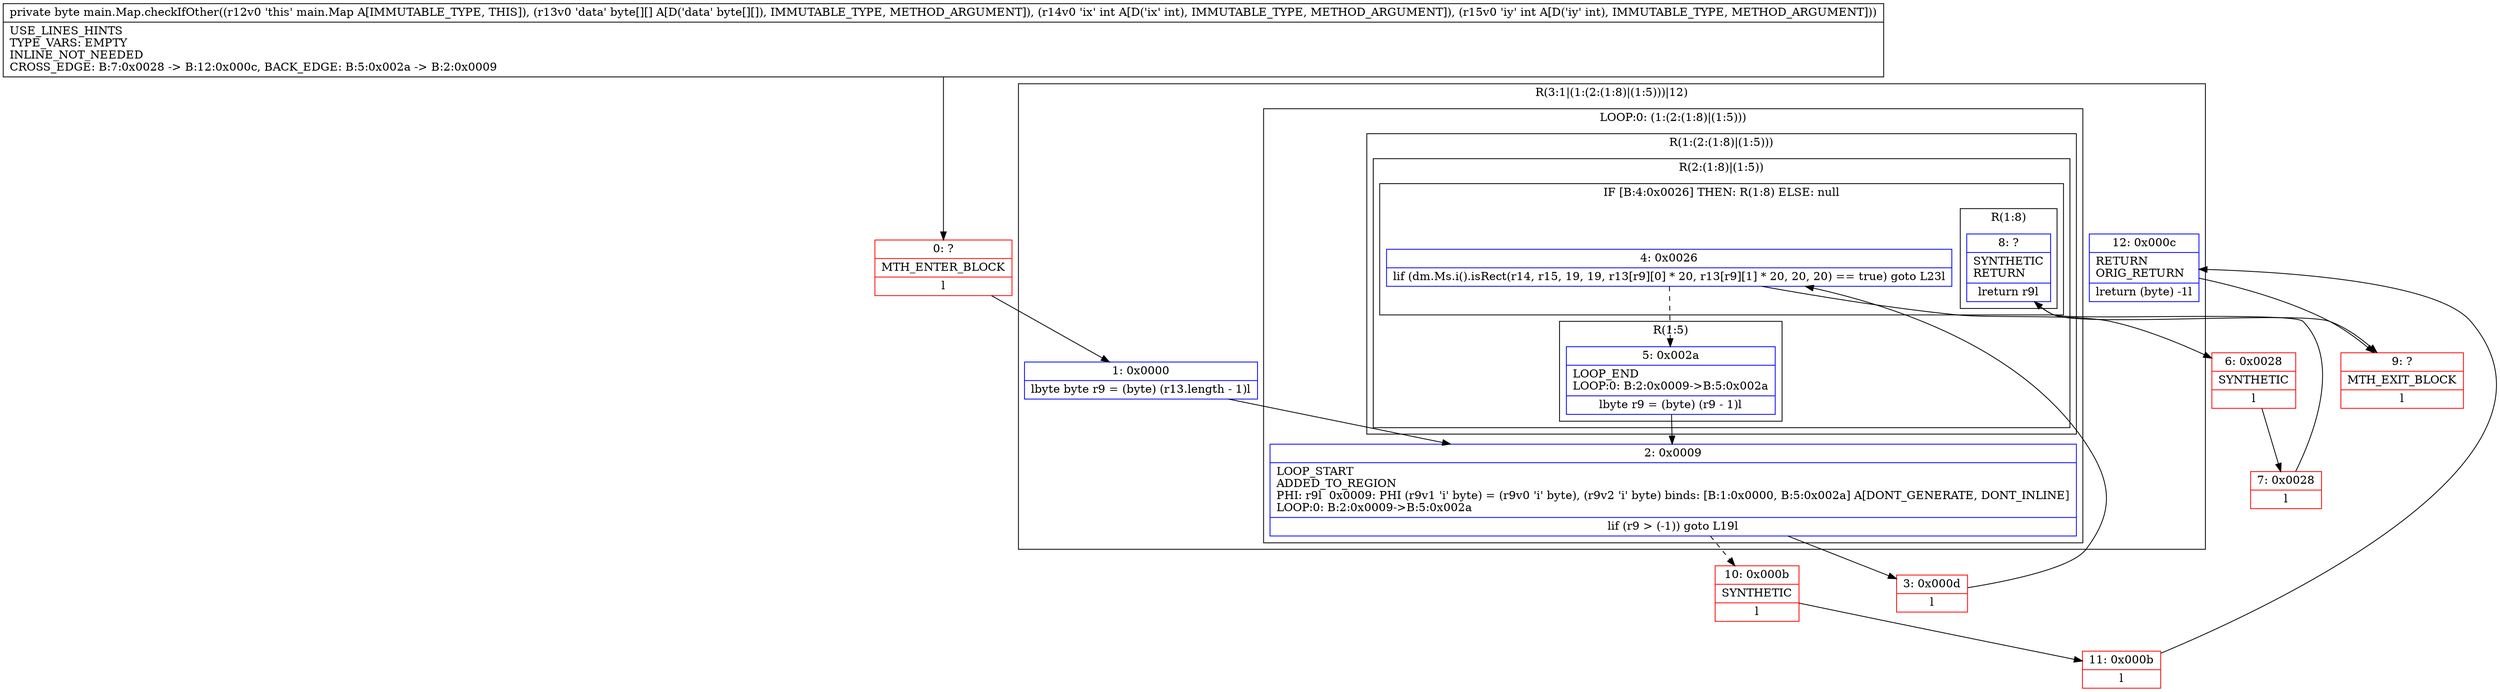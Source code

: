 digraph "CFG formain.Map.checkIfOther([[BII)B" {
subgraph cluster_Region_837900295 {
label = "R(3:1|(1:(2:(1:8)|(1:5)))|12)";
node [shape=record,color=blue];
Node_1 [shape=record,label="{1\:\ 0x0000|lbyte byte r9 = (byte) (r13.length \- 1)l}"];
subgraph cluster_LoopRegion_1865606427 {
label = "LOOP:0: (1:(2:(1:8)|(1:5)))";
node [shape=record,color=blue];
Node_2 [shape=record,label="{2\:\ 0x0009|LOOP_START\lADDED_TO_REGION\lPHI: r9l  0x0009: PHI (r9v1 'i' byte) = (r9v0 'i' byte), (r9v2 'i' byte) binds: [B:1:0x0000, B:5:0x002a] A[DONT_GENERATE, DONT_INLINE]\lLOOP:0: B:2:0x0009\-\>B:5:0x002a\l|lif (r9 \> (\-1)) goto L19l}"];
subgraph cluster_Region_1603500757 {
label = "R(1:(2:(1:8)|(1:5)))";
node [shape=record,color=blue];
subgraph cluster_Region_516302016 {
label = "R(2:(1:8)|(1:5))";
node [shape=record,color=blue];
subgraph cluster_IfRegion_331224989 {
label = "IF [B:4:0x0026] THEN: R(1:8) ELSE: null";
node [shape=record,color=blue];
Node_4 [shape=record,label="{4\:\ 0x0026|lif (dm.Ms.i().isRect(r14, r15, 19, 19, r13[r9][0] * 20, r13[r9][1] * 20, 20, 20) == true) goto L23l}"];
subgraph cluster_Region_682902669 {
label = "R(1:8)";
node [shape=record,color=blue];
Node_8 [shape=record,label="{8\:\ ?|SYNTHETIC\lRETURN\l|lreturn r9l}"];
}
}
subgraph cluster_Region_469870989 {
label = "R(1:5)";
node [shape=record,color=blue];
Node_5 [shape=record,label="{5\:\ 0x002a|LOOP_END\lLOOP:0: B:2:0x0009\-\>B:5:0x002a\l|lbyte r9 = (byte) (r9 \- 1)l}"];
}
}
}
}
Node_12 [shape=record,label="{12\:\ 0x000c|RETURN\lORIG_RETURN\l|lreturn (byte) \-1l}"];
}
Node_0 [shape=record,color=red,label="{0\:\ ?|MTH_ENTER_BLOCK\l|l}"];
Node_3 [shape=record,color=red,label="{3\:\ 0x000d|l}"];
Node_6 [shape=record,color=red,label="{6\:\ 0x0028|SYNTHETIC\l|l}"];
Node_7 [shape=record,color=red,label="{7\:\ 0x0028|l}"];
Node_9 [shape=record,color=red,label="{9\:\ ?|MTH_EXIT_BLOCK\l|l}"];
Node_10 [shape=record,color=red,label="{10\:\ 0x000b|SYNTHETIC\l|l}"];
Node_11 [shape=record,color=red,label="{11\:\ 0x000b|l}"];
MethodNode[shape=record,label="{private byte main.Map.checkIfOther((r12v0 'this' main.Map A[IMMUTABLE_TYPE, THIS]), (r13v0 'data' byte[][] A[D('data' byte[][]), IMMUTABLE_TYPE, METHOD_ARGUMENT]), (r14v0 'ix' int A[D('ix' int), IMMUTABLE_TYPE, METHOD_ARGUMENT]), (r15v0 'iy' int A[D('iy' int), IMMUTABLE_TYPE, METHOD_ARGUMENT]))  | USE_LINES_HINTS\lTYPE_VARS: EMPTY\lINLINE_NOT_NEEDED\lCROSS_EDGE: B:7:0x0028 \-\> B:12:0x000c, BACK_EDGE: B:5:0x002a \-\> B:2:0x0009\l}"];
MethodNode -> Node_0;
Node_1 -> Node_2;
Node_2 -> Node_3;
Node_2 -> Node_10[style=dashed];
Node_4 -> Node_5[style=dashed];
Node_4 -> Node_6;
Node_8 -> Node_9;
Node_5 -> Node_2;
Node_12 -> Node_9;
Node_0 -> Node_1;
Node_3 -> Node_4;
Node_6 -> Node_7;
Node_7 -> Node_8;
Node_10 -> Node_11;
Node_11 -> Node_12;
}

